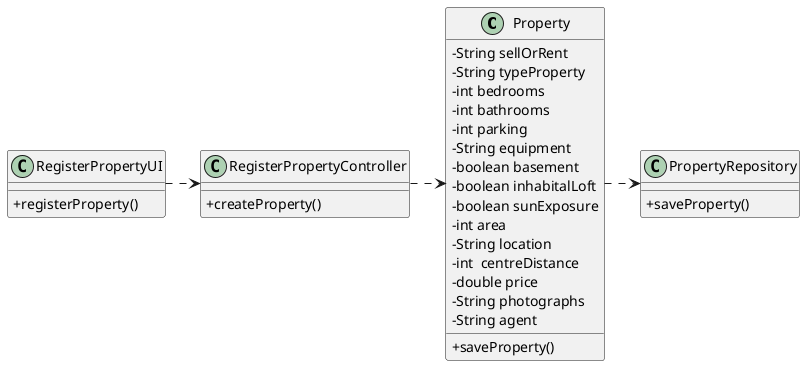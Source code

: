 @startuml
'skinparam monochrome true
skinparam packageStyle rectangle
skinparam shadowing false
skinparam linetype polyline
'skinparam linetype orto

skinparam classAttributeIconSize 0

class Property{
    - String sellOrRent
    - String typeProperty
    - int bedrooms
    - int bathrooms
    - int parking
    - String equipment
    - boolean basement
    - boolean inhabitalLoft
    - boolean sunExposure
    - int area
    - String location
    - int  centreDistance
    - double price
    - String photographs
    - String agent
    + saveProperty()

}

class RegisterPropertyUI {
    + registerProperty()

}

class RegisterPropertyController {
    + createProperty()
}

class PropertyRepository {
    + saveProperty()

}


RegisterPropertyUI .> RegisterPropertyController
RegisterPropertyController .> Property
Property .> PropertyRepository

@enduml